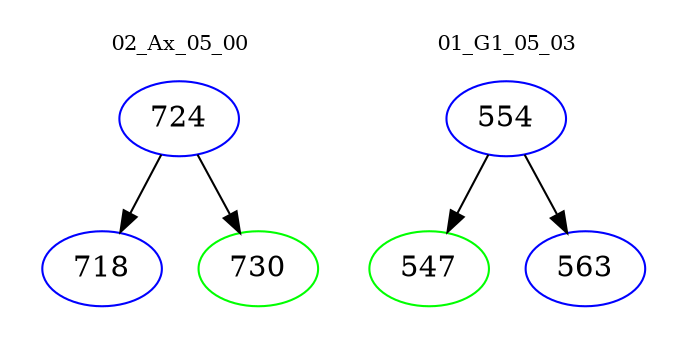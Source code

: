 digraph{
subgraph cluster_0 {
color = white
label = "02_Ax_05_00";
fontsize=10;
T0_724 [label="724", color="blue"]
T0_724 -> T0_718 [color="black"]
T0_718 [label="718", color="blue"]
T0_724 -> T0_730 [color="black"]
T0_730 [label="730", color="green"]
}
subgraph cluster_1 {
color = white
label = "01_G1_05_03";
fontsize=10;
T1_554 [label="554", color="blue"]
T1_554 -> T1_547 [color="black"]
T1_547 [label="547", color="green"]
T1_554 -> T1_563 [color="black"]
T1_563 [label="563", color="blue"]
}
}
